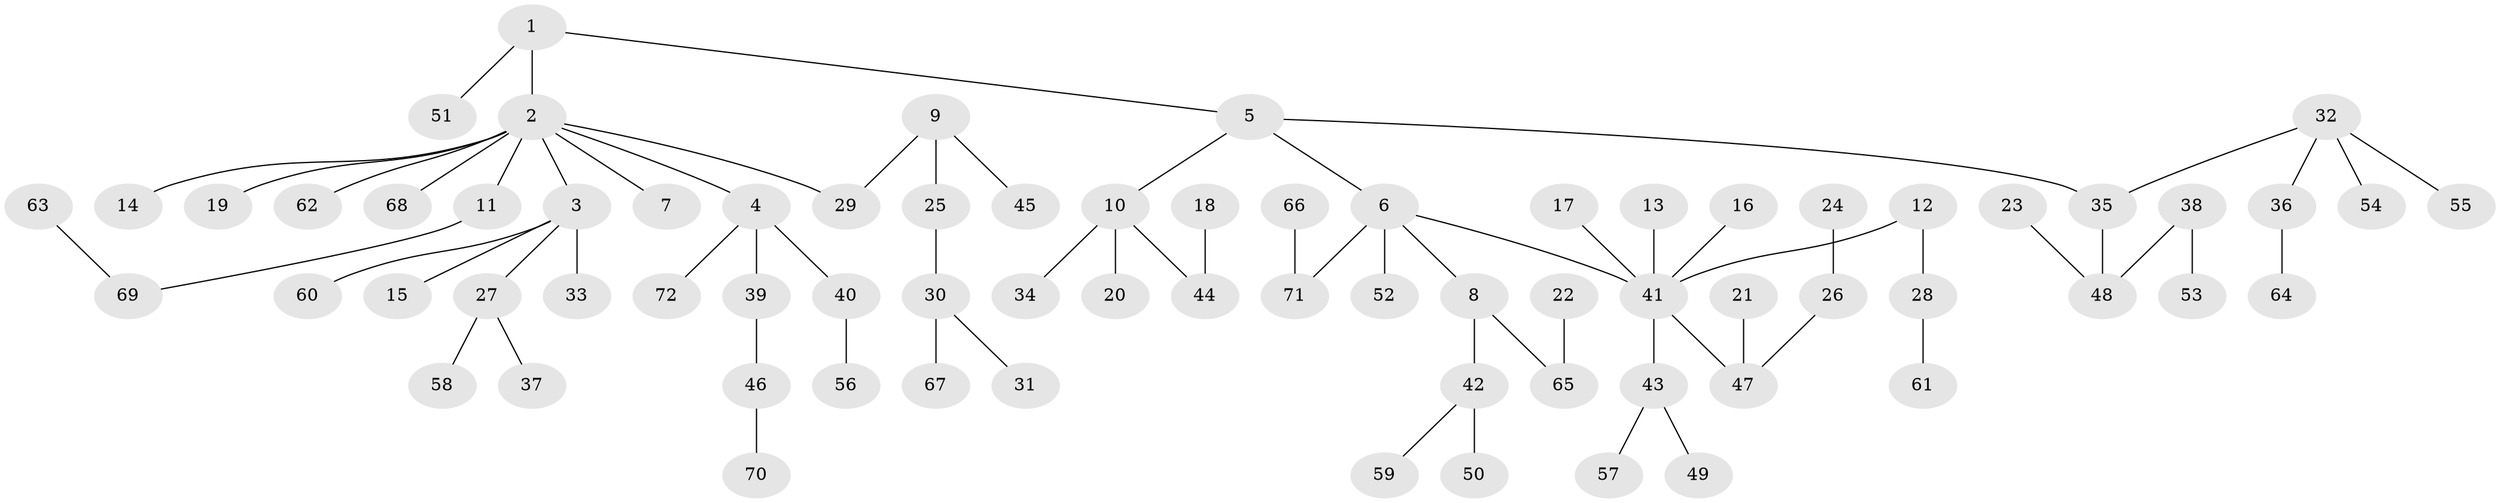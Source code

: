 // original degree distribution, {6: 0.013888888888888888, 4: 0.08333333333333333, 1: 0.4652777777777778, 5: 0.020833333333333332, 3: 0.11805555555555555, 2: 0.2916666666666667, 9: 0.006944444444444444}
// Generated by graph-tools (version 1.1) at 2025/50/03/09/25 03:50:15]
// undirected, 72 vertices, 71 edges
graph export_dot {
graph [start="1"]
  node [color=gray90,style=filled];
  1;
  2;
  3;
  4;
  5;
  6;
  7;
  8;
  9;
  10;
  11;
  12;
  13;
  14;
  15;
  16;
  17;
  18;
  19;
  20;
  21;
  22;
  23;
  24;
  25;
  26;
  27;
  28;
  29;
  30;
  31;
  32;
  33;
  34;
  35;
  36;
  37;
  38;
  39;
  40;
  41;
  42;
  43;
  44;
  45;
  46;
  47;
  48;
  49;
  50;
  51;
  52;
  53;
  54;
  55;
  56;
  57;
  58;
  59;
  60;
  61;
  62;
  63;
  64;
  65;
  66;
  67;
  68;
  69;
  70;
  71;
  72;
  1 -- 2 [weight=1.0];
  1 -- 5 [weight=1.0];
  1 -- 51 [weight=1.0];
  2 -- 3 [weight=1.0];
  2 -- 4 [weight=1.0];
  2 -- 7 [weight=1.0];
  2 -- 11 [weight=1.0];
  2 -- 14 [weight=1.0];
  2 -- 19 [weight=1.0];
  2 -- 29 [weight=1.0];
  2 -- 62 [weight=1.0];
  2 -- 68 [weight=1.0];
  3 -- 15 [weight=1.0];
  3 -- 27 [weight=1.0];
  3 -- 33 [weight=1.0];
  3 -- 60 [weight=1.0];
  4 -- 39 [weight=1.0];
  4 -- 40 [weight=1.0];
  4 -- 72 [weight=1.0];
  5 -- 6 [weight=1.0];
  5 -- 10 [weight=1.0];
  5 -- 35 [weight=1.0];
  6 -- 8 [weight=1.0];
  6 -- 41 [weight=1.0];
  6 -- 52 [weight=1.0];
  6 -- 71 [weight=1.0];
  8 -- 42 [weight=1.0];
  8 -- 65 [weight=1.0];
  9 -- 25 [weight=1.0];
  9 -- 29 [weight=1.0];
  9 -- 45 [weight=1.0];
  10 -- 20 [weight=1.0];
  10 -- 34 [weight=1.0];
  10 -- 44 [weight=1.0];
  11 -- 69 [weight=1.0];
  12 -- 28 [weight=1.0];
  12 -- 41 [weight=1.0];
  13 -- 41 [weight=1.0];
  16 -- 41 [weight=1.0];
  17 -- 41 [weight=1.0];
  18 -- 44 [weight=1.0];
  21 -- 47 [weight=1.0];
  22 -- 65 [weight=1.0];
  23 -- 48 [weight=1.0];
  24 -- 26 [weight=1.0];
  25 -- 30 [weight=1.0];
  26 -- 47 [weight=1.0];
  27 -- 37 [weight=1.0];
  27 -- 58 [weight=1.0];
  28 -- 61 [weight=1.0];
  30 -- 31 [weight=1.0];
  30 -- 67 [weight=1.0];
  32 -- 35 [weight=1.0];
  32 -- 36 [weight=1.0];
  32 -- 54 [weight=1.0];
  32 -- 55 [weight=1.0];
  35 -- 48 [weight=1.0];
  36 -- 64 [weight=1.0];
  38 -- 48 [weight=1.0];
  38 -- 53 [weight=1.0];
  39 -- 46 [weight=1.0];
  40 -- 56 [weight=1.0];
  41 -- 43 [weight=1.0];
  41 -- 47 [weight=1.0];
  42 -- 50 [weight=1.0];
  42 -- 59 [weight=1.0];
  43 -- 49 [weight=1.0];
  43 -- 57 [weight=1.0];
  46 -- 70 [weight=1.0];
  63 -- 69 [weight=1.0];
  66 -- 71 [weight=1.0];
}
